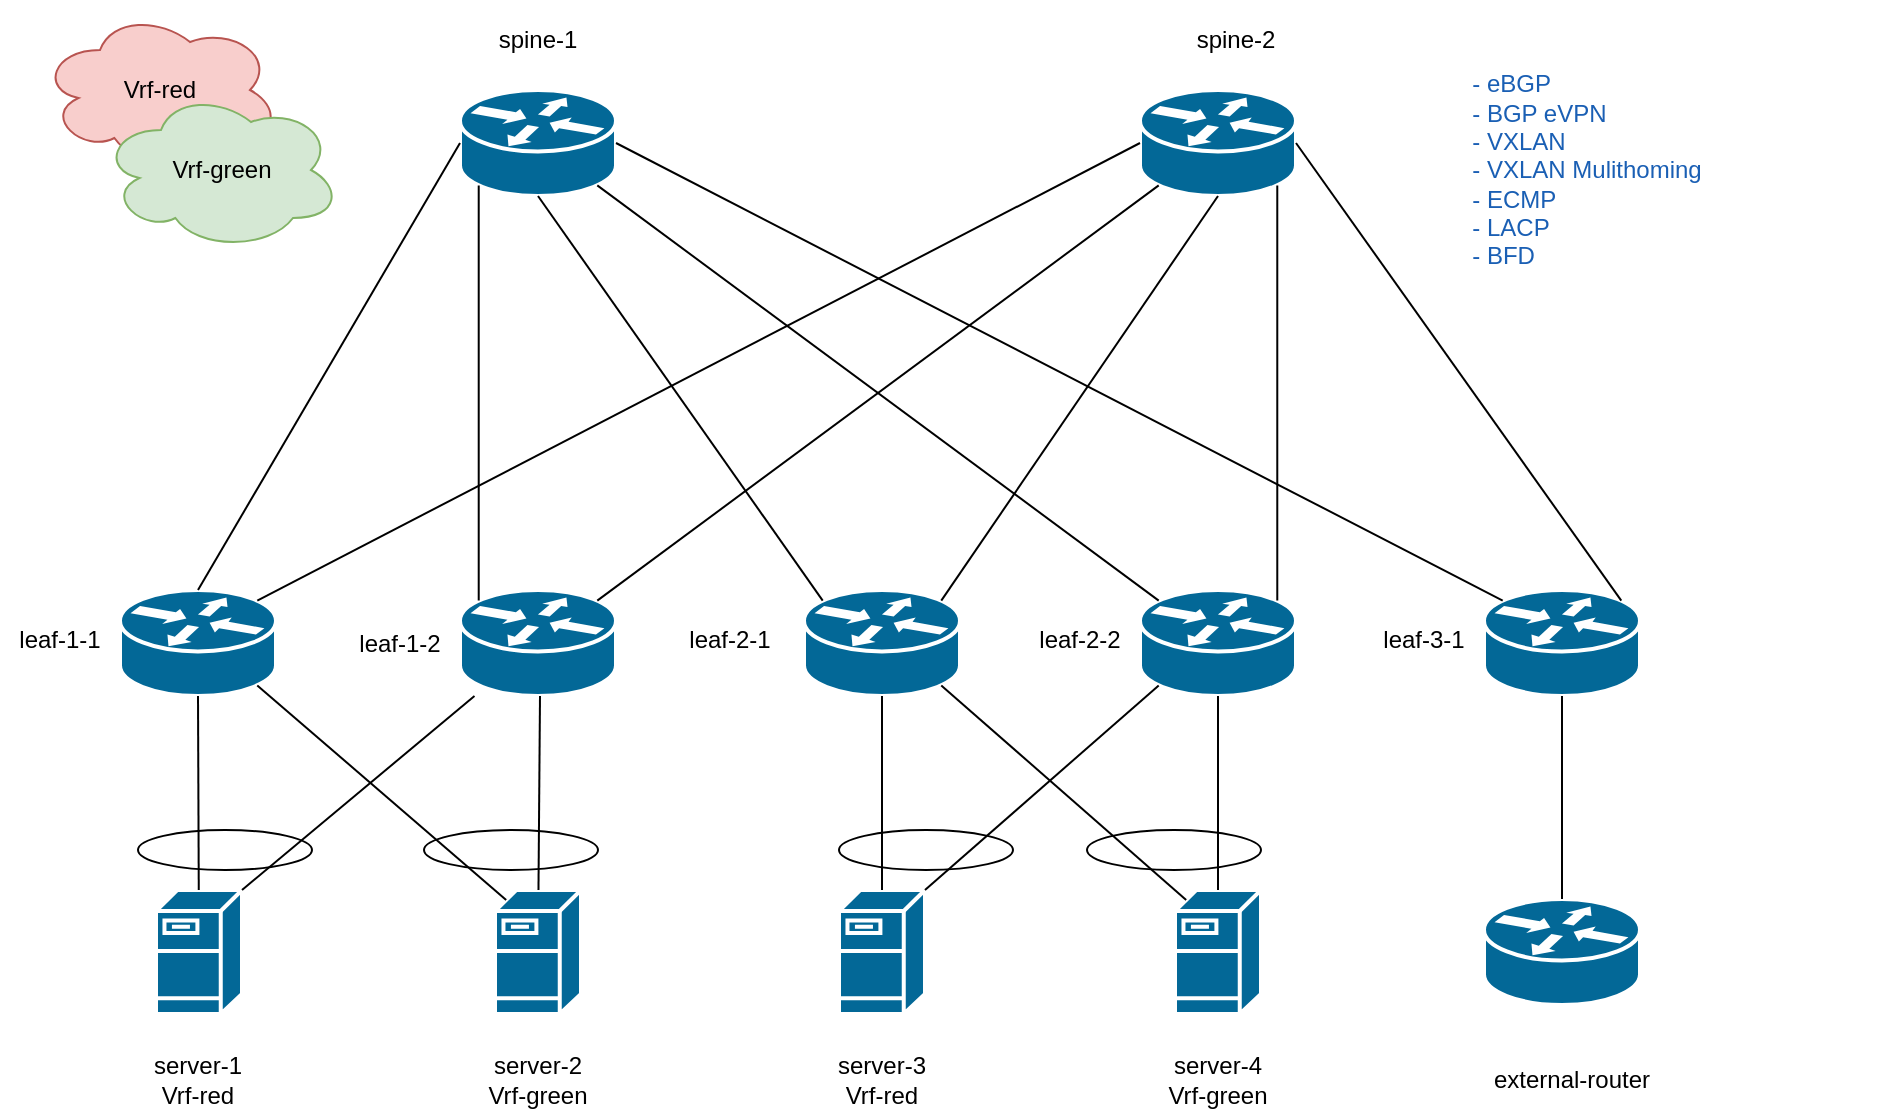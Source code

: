 <mxfile scale="1" border="0" version="24.6.4" type="device">
  <diagram name="Page-1" id="F5p9pbc7tB2g5aHlmoqs">
    <mxGraphModel dx="1377" dy="915" grid="1" gridSize="10" guides="1" tooltips="1" connect="1" arrows="1" fold="1" page="1" pageScale="1" pageWidth="850" pageHeight="1100" math="0" shadow="0">
      <root>
        <mxCell id="0" />
        <mxCell id="1" parent="0" />
        <mxCell id="PpKfus5s-THt8dw7ttCS-1" value="" style="shape=mxgraph.cisco.routers.router;sketch=0;html=1;pointerEvents=1;dashed=0;fillColor=#036897;strokeColor=#ffffff;strokeWidth=2;verticalLabelPosition=bottom;verticalAlign=top;align=center;outlineConnect=0;" parent="1" vertex="1">
          <mxGeometry x="90" y="400" width="78" height="53" as="geometry" />
        </mxCell>
        <mxCell id="PpKfus5s-THt8dw7ttCS-2" value="" style="shape=mxgraph.cisco.routers.router;sketch=0;html=1;pointerEvents=1;dashed=0;fillColor=#036897;strokeColor=#ffffff;strokeWidth=2;verticalLabelPosition=bottom;verticalAlign=top;align=center;outlineConnect=0;" parent="1" vertex="1">
          <mxGeometry x="260" y="150" width="78" height="53" as="geometry" />
        </mxCell>
        <mxCell id="PpKfus5s-THt8dw7ttCS-3" value="" style="shape=mxgraph.cisco.routers.router;sketch=0;html=1;pointerEvents=1;dashed=0;fillColor=#036897;strokeColor=#ffffff;strokeWidth=2;verticalLabelPosition=bottom;verticalAlign=top;align=center;outlineConnect=0;" parent="1" vertex="1">
          <mxGeometry x="260" y="400" width="78" height="53" as="geometry" />
        </mxCell>
        <mxCell id="PpKfus5s-THt8dw7ttCS-4" value="" style="shape=mxgraph.cisco.routers.router;sketch=0;html=1;pointerEvents=1;dashed=0;fillColor=#036897;strokeColor=#ffffff;strokeWidth=2;verticalLabelPosition=bottom;verticalAlign=top;align=center;outlineConnect=0;" parent="1" vertex="1">
          <mxGeometry x="432" y="400" width="78" height="53" as="geometry" />
        </mxCell>
        <mxCell id="PpKfus5s-THt8dw7ttCS-5" value="" style="shape=mxgraph.cisco.routers.router;sketch=0;html=1;pointerEvents=1;dashed=0;fillColor=#036897;strokeColor=#ffffff;strokeWidth=2;verticalLabelPosition=bottom;verticalAlign=top;align=center;outlineConnect=0;" parent="1" vertex="1">
          <mxGeometry x="600" y="150" width="78" height="53" as="geometry" />
        </mxCell>
        <mxCell id="PpKfus5s-THt8dw7ttCS-8" value="" style="endArrow=none;html=1;rounded=0;entryX=0;entryY=0.5;entryDx=0;entryDy=0;entryPerimeter=0;exitX=0.5;exitY=0;exitDx=0;exitDy=0;exitPerimeter=0;startArrow=none;startFill=0;endFill=0;strokeColor=#000000;" parent="1" source="PpKfus5s-THt8dw7ttCS-1" target="PpKfus5s-THt8dw7ttCS-2" edge="1">
          <mxGeometry width="50" height="50" relative="1" as="geometry">
            <mxPoint x="400" y="500" as="sourcePoint" />
            <mxPoint x="450" y="450" as="targetPoint" />
          </mxGeometry>
        </mxCell>
        <mxCell id="PpKfus5s-THt8dw7ttCS-9" value="" style="endArrow=none;html=1;rounded=0;entryX=0.12;entryY=0.9;entryDx=0;entryDy=0;entryPerimeter=0;exitX=0.88;exitY=0.1;exitDx=0;exitDy=0;exitPerimeter=0;" parent="1" source="PpKfus5s-THt8dw7ttCS-3" edge="1" target="PpKfus5s-THt8dw7ttCS-5">
          <mxGeometry width="50" height="50" relative="1" as="geometry">
            <mxPoint x="360" y="360" as="sourcePoint" />
            <mxPoint x="531" y="186" as="targetPoint" />
          </mxGeometry>
        </mxCell>
        <mxCell id="PpKfus5s-THt8dw7ttCS-10" value="" style="endArrow=none;html=1;rounded=0;entryX=0.12;entryY=0.9;entryDx=0;entryDy=0;entryPerimeter=0;startArrow=none;startFill=0;exitX=0.12;exitY=0.1;exitDx=0;exitDy=0;exitPerimeter=0;" parent="1" source="PpKfus5s-THt8dw7ttCS-3" target="PpKfus5s-THt8dw7ttCS-2" edge="1">
          <mxGeometry width="50" height="50" relative="1" as="geometry">
            <mxPoint x="230" y="400" as="sourcePoint" />
            <mxPoint x="289" y="196" as="targetPoint" />
          </mxGeometry>
        </mxCell>
        <mxCell id="PpKfus5s-THt8dw7ttCS-11" value="" style="endArrow=none;html=1;rounded=0;entryX=0.5;entryY=1;entryDx=0;entryDy=0;entryPerimeter=0;exitX=0.88;exitY=0.1;exitDx=0;exitDy=0;exitPerimeter=0;" parent="1" edge="1" target="PpKfus5s-THt8dw7ttCS-5" source="PpKfus5s-THt8dw7ttCS-4">
          <mxGeometry width="50" height="50" relative="1" as="geometry">
            <mxPoint x="666" y="307" as="sourcePoint" />
            <mxPoint x="580" y="183" as="targetPoint" />
          </mxGeometry>
        </mxCell>
        <mxCell id="PpKfus5s-THt8dw7ttCS-13" value="" style="endArrow=none;html=1;rounded=0;exitX=0.88;exitY=0.1;exitDx=0;exitDy=0;exitPerimeter=0;entryX=0;entryY=0.5;entryDx=0;entryDy=0;entryPerimeter=0;startArrow=none;startFill=0;endFill=0;strokeColor=#000000;" parent="1" source="PpKfus5s-THt8dw7ttCS-1" target="PpKfus5s-THt8dw7ttCS-5" edge="1">
          <mxGeometry width="50" height="50" relative="1" as="geometry">
            <mxPoint x="400" y="500" as="sourcePoint" />
            <mxPoint x="490" y="170" as="targetPoint" />
          </mxGeometry>
        </mxCell>
        <mxCell id="PpKfus5s-THt8dw7ttCS-14" value="" style="endArrow=none;html=1;rounded=0;exitX=0.12;exitY=0.1;exitDx=0;exitDy=0;exitPerimeter=0;entryX=0.5;entryY=1;entryDx=0;entryDy=0;entryPerimeter=0;" parent="1" source="PpKfus5s-THt8dw7ttCS-4" target="PpKfus5s-THt8dw7ttCS-2" edge="1">
          <mxGeometry width="50" height="50" relative="1" as="geometry">
            <mxPoint x="229" y="325" as="sourcePoint" />
            <mxPoint x="520" y="192" as="targetPoint" />
          </mxGeometry>
        </mxCell>
        <mxCell id="e_wbdFluKvRMtSv7blc7-1" value="" style="shape=mxgraph.cisco.routers.router;sketch=0;html=1;pointerEvents=1;dashed=0;fillColor=#036897;strokeColor=#ffffff;strokeWidth=2;verticalLabelPosition=bottom;verticalAlign=top;align=center;outlineConnect=0;" vertex="1" parent="1">
          <mxGeometry x="772" y="400" width="78" height="53" as="geometry" />
        </mxCell>
        <mxCell id="e_wbdFluKvRMtSv7blc7-2" value="" style="shape=mxgraph.cisco.routers.router;sketch=0;html=1;pointerEvents=1;dashed=0;fillColor=#036897;strokeColor=#ffffff;strokeWidth=2;verticalLabelPosition=bottom;verticalAlign=top;align=center;outlineConnect=0;" vertex="1" parent="1">
          <mxGeometry x="600" y="400" width="78" height="53" as="geometry" />
        </mxCell>
        <mxCell id="e_wbdFluKvRMtSv7blc7-5" value="" style="endArrow=none;html=1;rounded=0;entryX=0.88;entryY=0.9;entryDx=0;entryDy=0;entryPerimeter=0;exitX=0.12;exitY=0.1;exitDx=0;exitDy=0;exitPerimeter=0;" edge="1" parent="1" source="e_wbdFluKvRMtSv7blc7-2" target="PpKfus5s-THt8dw7ttCS-2">
          <mxGeometry width="50" height="50" relative="1" as="geometry">
            <mxPoint x="610" y="350" as="sourcePoint" />
            <mxPoint x="720" y="450" as="targetPoint" />
          </mxGeometry>
        </mxCell>
        <mxCell id="e_wbdFluKvRMtSv7blc7-7" value="" style="endArrow=none;html=1;rounded=0;exitX=1;exitY=0.5;exitDx=0;exitDy=0;exitPerimeter=0;entryX=0.12;entryY=0.1;entryDx=0;entryDy=0;entryPerimeter=0;" edge="1" parent="1" source="PpKfus5s-THt8dw7ttCS-2" target="e_wbdFluKvRMtSv7blc7-1">
          <mxGeometry width="50" height="50" relative="1" as="geometry">
            <mxPoint x="670" y="500" as="sourcePoint" />
            <mxPoint x="720" y="450" as="targetPoint" />
          </mxGeometry>
        </mxCell>
        <mxCell id="e_wbdFluKvRMtSv7blc7-8" value="" style="endArrow=none;html=1;rounded=0;exitX=0.88;exitY=0.1;exitDx=0;exitDy=0;exitPerimeter=0;entryX=0.88;entryY=0.9;entryDx=0;entryDy=0;entryPerimeter=0;" edge="1" parent="1" source="e_wbdFluKvRMtSv7blc7-2" target="PpKfus5s-THt8dw7ttCS-5">
          <mxGeometry width="50" height="50" relative="1" as="geometry">
            <mxPoint x="670" y="500" as="sourcePoint" />
            <mxPoint x="610" y="190" as="targetPoint" />
          </mxGeometry>
        </mxCell>
        <mxCell id="e_wbdFluKvRMtSv7blc7-9" value="" style="endArrow=none;html=1;rounded=0;exitX=0.88;exitY=0.1;exitDx=0;exitDy=0;exitPerimeter=0;entryX=1;entryY=0.5;entryDx=0;entryDy=0;entryPerimeter=0;" edge="1" parent="1" source="e_wbdFluKvRMtSv7blc7-1" target="PpKfus5s-THt8dw7ttCS-5">
          <mxGeometry width="50" height="50" relative="1" as="geometry">
            <mxPoint x="850" y="390" as="sourcePoint" />
            <mxPoint x="980" y="170" as="targetPoint" />
          </mxGeometry>
        </mxCell>
        <mxCell id="e_wbdFluKvRMtSv7blc7-10" value="&lt;div&gt;spine-1&lt;/div&gt;" style="text;html=1;align=center;verticalAlign=middle;whiteSpace=wrap;rounded=0;" vertex="1" parent="1">
          <mxGeometry x="269" y="110" width="60" height="30" as="geometry" />
        </mxCell>
        <mxCell id="e_wbdFluKvRMtSv7blc7-11" value="&lt;div&gt;spine-2&lt;/div&gt;" style="text;html=1;align=center;verticalAlign=middle;whiteSpace=wrap;rounded=0;" vertex="1" parent="1">
          <mxGeometry x="617.5" y="110" width="60" height="30" as="geometry" />
        </mxCell>
        <mxCell id="e_wbdFluKvRMtSv7blc7-12" value="&lt;div&gt;leaf-1-1&lt;/div&gt;" style="text;html=1;align=center;verticalAlign=middle;whiteSpace=wrap;rounded=0;" vertex="1" parent="1">
          <mxGeometry x="30" y="410" width="60" height="30" as="geometry" />
        </mxCell>
        <mxCell id="e_wbdFluKvRMtSv7blc7-13" value="&lt;div&gt;leaf-1-2&lt;/div&gt;" style="text;html=1;align=center;verticalAlign=middle;whiteSpace=wrap;rounded=0;" vertex="1" parent="1">
          <mxGeometry x="200" y="411.5" width="60" height="30" as="geometry" />
        </mxCell>
        <mxCell id="e_wbdFluKvRMtSv7blc7-14" value="" style="shape=mxgraph.cisco.servers.fileserver;sketch=0;html=1;pointerEvents=1;dashed=0;fillColor=#036897;strokeColor=#ffffff;strokeWidth=2;verticalLabelPosition=bottom;verticalAlign=top;align=center;outlineConnect=0;" vertex="1" parent="1">
          <mxGeometry x="108" y="550" width="43" height="62" as="geometry" />
        </mxCell>
        <mxCell id="e_wbdFluKvRMtSv7blc7-15" value="" style="shape=mxgraph.cisco.servers.fileserver;sketch=0;html=1;pointerEvents=1;dashed=0;fillColor=#036897;strokeColor=#ffffff;strokeWidth=2;verticalLabelPosition=bottom;verticalAlign=top;align=center;outlineConnect=0;" vertex="1" parent="1">
          <mxGeometry x="277.5" y="550" width="43" height="62" as="geometry" />
        </mxCell>
        <mxCell id="e_wbdFluKvRMtSv7blc7-16" value="" style="shape=mxgraph.cisco.servers.fileserver;sketch=0;html=1;pointerEvents=1;dashed=0;fillColor=#036897;strokeColor=#ffffff;strokeWidth=2;verticalLabelPosition=bottom;verticalAlign=top;align=center;outlineConnect=0;" vertex="1" parent="1">
          <mxGeometry x="449.5" y="550" width="43" height="62" as="geometry" />
        </mxCell>
        <mxCell id="e_wbdFluKvRMtSv7blc7-18" value="" style="shape=mxgraph.cisco.routers.router;sketch=0;html=1;pointerEvents=1;dashed=0;fillColor=#036897;strokeColor=#ffffff;strokeWidth=2;verticalLabelPosition=bottom;verticalAlign=top;align=center;outlineConnect=0;" vertex="1" parent="1">
          <mxGeometry x="772" y="554.5" width="78" height="53" as="geometry" />
        </mxCell>
        <mxCell id="e_wbdFluKvRMtSv7blc7-19" value="" style="endArrow=none;html=1;rounded=0;entryX=0.5;entryY=1;entryDx=0;entryDy=0;entryPerimeter=0;startArrow=none;startFill=0;endFill=0;strokeColor=#000000;" edge="1" parent="1" source="e_wbdFluKvRMtSv7blc7-14" target="PpKfus5s-THt8dw7ttCS-1">
          <mxGeometry width="50" height="50" relative="1" as="geometry">
            <mxPoint x="670" y="390" as="sourcePoint" />
            <mxPoint x="720" y="340" as="targetPoint" />
          </mxGeometry>
        </mxCell>
        <mxCell id="e_wbdFluKvRMtSv7blc7-20" value="" style="endArrow=none;html=1;rounded=0;" edge="1" parent="1" source="e_wbdFluKvRMtSv7blc7-15">
          <mxGeometry width="50" height="50" relative="1" as="geometry">
            <mxPoint x="250" y="503" as="sourcePoint" />
            <mxPoint x="300" y="453" as="targetPoint" />
          </mxGeometry>
        </mxCell>
        <mxCell id="e_wbdFluKvRMtSv7blc7-21" value="" style="endArrow=none;html=1;rounded=0;exitX=1;exitY=0;exitDx=0;exitDy=0;exitPerimeter=0;startArrow=none;startFill=0;" edge="1" parent="1" source="e_wbdFluKvRMtSv7blc7-14" target="PpKfus5s-THt8dw7ttCS-3">
          <mxGeometry width="50" height="50" relative="1" as="geometry">
            <mxPoint x="670" y="390" as="sourcePoint" />
            <mxPoint x="720" y="340" as="targetPoint" />
          </mxGeometry>
        </mxCell>
        <mxCell id="e_wbdFluKvRMtSv7blc7-22" value="" style="endArrow=none;html=1;rounded=0;entryX=0.88;entryY=0.9;entryDx=0;entryDy=0;entryPerimeter=0;exitX=0.13;exitY=0.08;exitDx=0;exitDy=0;exitPerimeter=0;" edge="1" parent="1" source="e_wbdFluKvRMtSv7blc7-15" target="PpKfus5s-THt8dw7ttCS-1">
          <mxGeometry width="50" height="50" relative="1" as="geometry">
            <mxPoint x="670" y="390" as="sourcePoint" />
            <mxPoint x="720" y="340" as="targetPoint" />
          </mxGeometry>
        </mxCell>
        <mxCell id="e_wbdFluKvRMtSv7blc7-23" value="" style="shape=mxgraph.cisco.servers.fileserver;sketch=0;html=1;pointerEvents=1;dashed=0;fillColor=#036897;strokeColor=#ffffff;strokeWidth=2;verticalLabelPosition=bottom;verticalAlign=top;align=center;outlineConnect=0;" vertex="1" parent="1">
          <mxGeometry x="617.5" y="550" width="43" height="62" as="geometry" />
        </mxCell>
        <mxCell id="e_wbdFluKvRMtSv7blc7-27" value="" style="endArrow=none;html=1;rounded=0;entryX=0.5;entryY=0;entryDx=0;entryDy=0;entryPerimeter=0;" edge="1" parent="1" source="PpKfus5s-THt8dw7ttCS-4" target="e_wbdFluKvRMtSv7blc7-16">
          <mxGeometry width="50" height="50" relative="1" as="geometry">
            <mxPoint x="670" y="390" as="sourcePoint" />
            <mxPoint x="720" y="340" as="targetPoint" />
          </mxGeometry>
        </mxCell>
        <mxCell id="e_wbdFluKvRMtSv7blc7-28" value="" style="endArrow=none;html=1;rounded=0;" edge="1" parent="1" source="e_wbdFluKvRMtSv7blc7-23" target="e_wbdFluKvRMtSv7blc7-2">
          <mxGeometry width="50" height="50" relative="1" as="geometry">
            <mxPoint x="670" y="390" as="sourcePoint" />
            <mxPoint x="720" y="340" as="targetPoint" />
          </mxGeometry>
        </mxCell>
        <mxCell id="e_wbdFluKvRMtSv7blc7-29" value="" style="endArrow=none;html=1;rounded=0;exitX=0.88;exitY=0.9;exitDx=0;exitDy=0;exitPerimeter=0;entryX=0.13;entryY=0.08;entryDx=0;entryDy=0;entryPerimeter=0;" edge="1" parent="1" source="PpKfus5s-THt8dw7ttCS-4" target="e_wbdFluKvRMtSv7blc7-23">
          <mxGeometry width="50" height="50" relative="1" as="geometry">
            <mxPoint x="670" y="390" as="sourcePoint" />
            <mxPoint x="720" y="340" as="targetPoint" />
          </mxGeometry>
        </mxCell>
        <mxCell id="e_wbdFluKvRMtSv7blc7-30" value="" style="endArrow=none;html=1;rounded=0;exitX=1;exitY=0;exitDx=0;exitDy=0;exitPerimeter=0;entryX=0.12;entryY=0.9;entryDx=0;entryDy=0;entryPerimeter=0;" edge="1" parent="1" source="e_wbdFluKvRMtSv7blc7-16" target="e_wbdFluKvRMtSv7blc7-2">
          <mxGeometry width="50" height="50" relative="1" as="geometry">
            <mxPoint x="670" y="390" as="sourcePoint" />
            <mxPoint x="720" y="340" as="targetPoint" />
          </mxGeometry>
        </mxCell>
        <mxCell id="e_wbdFluKvRMtSv7blc7-31" value="" style="endArrow=none;html=1;rounded=0;exitX=0.5;exitY=1;exitDx=0;exitDy=0;exitPerimeter=0;entryX=0.5;entryY=0;entryDx=0;entryDy=0;entryPerimeter=0;" edge="1" parent="1" source="e_wbdFluKvRMtSv7blc7-1" target="e_wbdFluKvRMtSv7blc7-18">
          <mxGeometry width="50" height="50" relative="1" as="geometry">
            <mxPoint x="670" y="390" as="sourcePoint" />
            <mxPoint x="720" y="340" as="targetPoint" />
          </mxGeometry>
        </mxCell>
        <mxCell id="e_wbdFluKvRMtSv7blc7-33" value="&lt;div&gt;leaf-2-1&lt;/div&gt;" style="text;html=1;align=center;verticalAlign=middle;whiteSpace=wrap;rounded=0;" vertex="1" parent="1">
          <mxGeometry x="365" y="410" width="60" height="30" as="geometry" />
        </mxCell>
        <mxCell id="e_wbdFluKvRMtSv7blc7-34" value="&lt;div&gt;leaf-2-2&lt;/div&gt;" style="text;html=1;align=center;verticalAlign=middle;whiteSpace=wrap;rounded=0;" vertex="1" parent="1">
          <mxGeometry x="540" y="410" width="60" height="30" as="geometry" />
        </mxCell>
        <mxCell id="e_wbdFluKvRMtSv7blc7-35" value="&lt;div&gt;leaf-3-1&lt;/div&gt;" style="text;html=1;align=center;verticalAlign=middle;whiteSpace=wrap;rounded=0;" vertex="1" parent="1">
          <mxGeometry x="712" y="410" width="60" height="30" as="geometry" />
        </mxCell>
        <mxCell id="e_wbdFluKvRMtSv7blc7-37" value="external-router" style="text;html=1;align=center;verticalAlign=middle;whiteSpace=wrap;rounded=0;" vertex="1" parent="1">
          <mxGeometry x="756" y="630" width="120" height="30" as="geometry" />
        </mxCell>
        <mxCell id="e_wbdFluKvRMtSv7blc7-38" value="&lt;div&gt;server-1&lt;/div&gt;&lt;div&gt;Vrf-red&lt;br&gt;&lt;/div&gt;" style="text;html=1;align=center;verticalAlign=middle;whiteSpace=wrap;rounded=0;" vertex="1" parent="1">
          <mxGeometry x="99" y="630" width="60" height="30" as="geometry" />
        </mxCell>
        <mxCell id="e_wbdFluKvRMtSv7blc7-39" value="&lt;div&gt;server-2&lt;/div&gt;&lt;div&gt;Vrf-green&lt;br&gt;&lt;/div&gt;" style="text;html=1;align=center;verticalAlign=middle;whiteSpace=wrap;rounded=0;" vertex="1" parent="1">
          <mxGeometry x="269" y="630" width="60" height="30" as="geometry" />
        </mxCell>
        <mxCell id="e_wbdFluKvRMtSv7blc7-40" value="&lt;div&gt;server-3&lt;/div&gt;&lt;div&gt;Vrf-red&lt;br&gt;&lt;/div&gt;" style="text;html=1;align=center;verticalAlign=middle;whiteSpace=wrap;rounded=0;" vertex="1" parent="1">
          <mxGeometry x="441" y="630" width="60" height="30" as="geometry" />
        </mxCell>
        <mxCell id="e_wbdFluKvRMtSv7blc7-41" value="&lt;div&gt;server-4&lt;/div&gt;&lt;div&gt;Vrf-green&lt;br&gt;&lt;/div&gt;" style="text;html=1;align=center;verticalAlign=middle;whiteSpace=wrap;rounded=0;" vertex="1" parent="1">
          <mxGeometry x="609" y="630" width="60" height="30" as="geometry" />
        </mxCell>
        <mxCell id="e_wbdFluKvRMtSv7blc7-42" value="Vrf-red" style="ellipse;shape=cloud;whiteSpace=wrap;html=1;fillColor=#f8cecc;strokeColor=#b85450;" vertex="1" parent="1">
          <mxGeometry x="50" y="110" width="120" height="80" as="geometry" />
        </mxCell>
        <mxCell id="e_wbdFluKvRMtSv7blc7-43" value="Vrf-green" style="ellipse;shape=cloud;whiteSpace=wrap;html=1;fillColor=#d5e8d4;strokeColor=#82b366;" vertex="1" parent="1">
          <mxGeometry x="80.5" y="150" width="120" height="80" as="geometry" />
        </mxCell>
        <mxCell id="e_wbdFluKvRMtSv7blc7-44" value="&lt;div align=&quot;left&quot;&gt;&lt;font color=&quot;#1a5fb4&quot;&gt;- eBGP&lt;/font&gt;&lt;/div&gt;&lt;div align=&quot;left&quot;&gt;&lt;font color=&quot;#1a5fb4&quot;&gt;- BGP eVPN&lt;br&gt;&lt;/font&gt;&lt;/div&gt;&lt;div align=&quot;left&quot;&gt;&lt;font color=&quot;#1a5fb4&quot;&gt;- VXLAN&lt;/font&gt;&lt;/div&gt;&lt;div align=&quot;left&quot;&gt;&lt;font color=&quot;#1a5fb4&quot;&gt;- VXLAN Mulithoming&lt;/font&gt;&lt;/div&gt;&lt;div align=&quot;left&quot;&gt;&lt;font color=&quot;#1a5fb4&quot;&gt;- ECMP&lt;/font&gt;&lt;/div&gt;&lt;div align=&quot;left&quot;&gt;&lt;font color=&quot;#1a5fb4&quot;&gt;- LACP&lt;/font&gt;&lt;/div&gt;&lt;div align=&quot;left&quot;&gt;&lt;font color=&quot;#1a5fb4&quot;&gt;- BFD&lt;br&gt;&lt;/font&gt;&lt;/div&gt;" style="text;html=1;align=center;verticalAlign=middle;whiteSpace=wrap;rounded=0;" vertex="1" parent="1">
          <mxGeometry x="678" y="105" width="291" height="170" as="geometry" />
        </mxCell>
        <mxCell id="e_wbdFluKvRMtSv7blc7-46" value="" style="ellipse;whiteSpace=wrap;html=1;fillColor=none;" vertex="1" parent="1">
          <mxGeometry x="573.5" y="520" width="87" height="20" as="geometry" />
        </mxCell>
        <mxCell id="e_wbdFluKvRMtSv7blc7-47" value="" style="ellipse;whiteSpace=wrap;html=1;fillColor=none;" vertex="1" parent="1">
          <mxGeometry x="449.5" y="520" width="87" height="20" as="geometry" />
        </mxCell>
        <mxCell id="e_wbdFluKvRMtSv7blc7-48" value="" style="ellipse;whiteSpace=wrap;html=1;fillColor=none;" vertex="1" parent="1">
          <mxGeometry x="242" y="520" width="87" height="20" as="geometry" />
        </mxCell>
        <mxCell id="e_wbdFluKvRMtSv7blc7-49" value="" style="ellipse;whiteSpace=wrap;html=1;fillColor=none;strokeColor=#000000;" vertex="1" parent="1">
          <mxGeometry x="99" y="520" width="87" height="20" as="geometry" />
        </mxCell>
      </root>
    </mxGraphModel>
  </diagram>
</mxfile>

